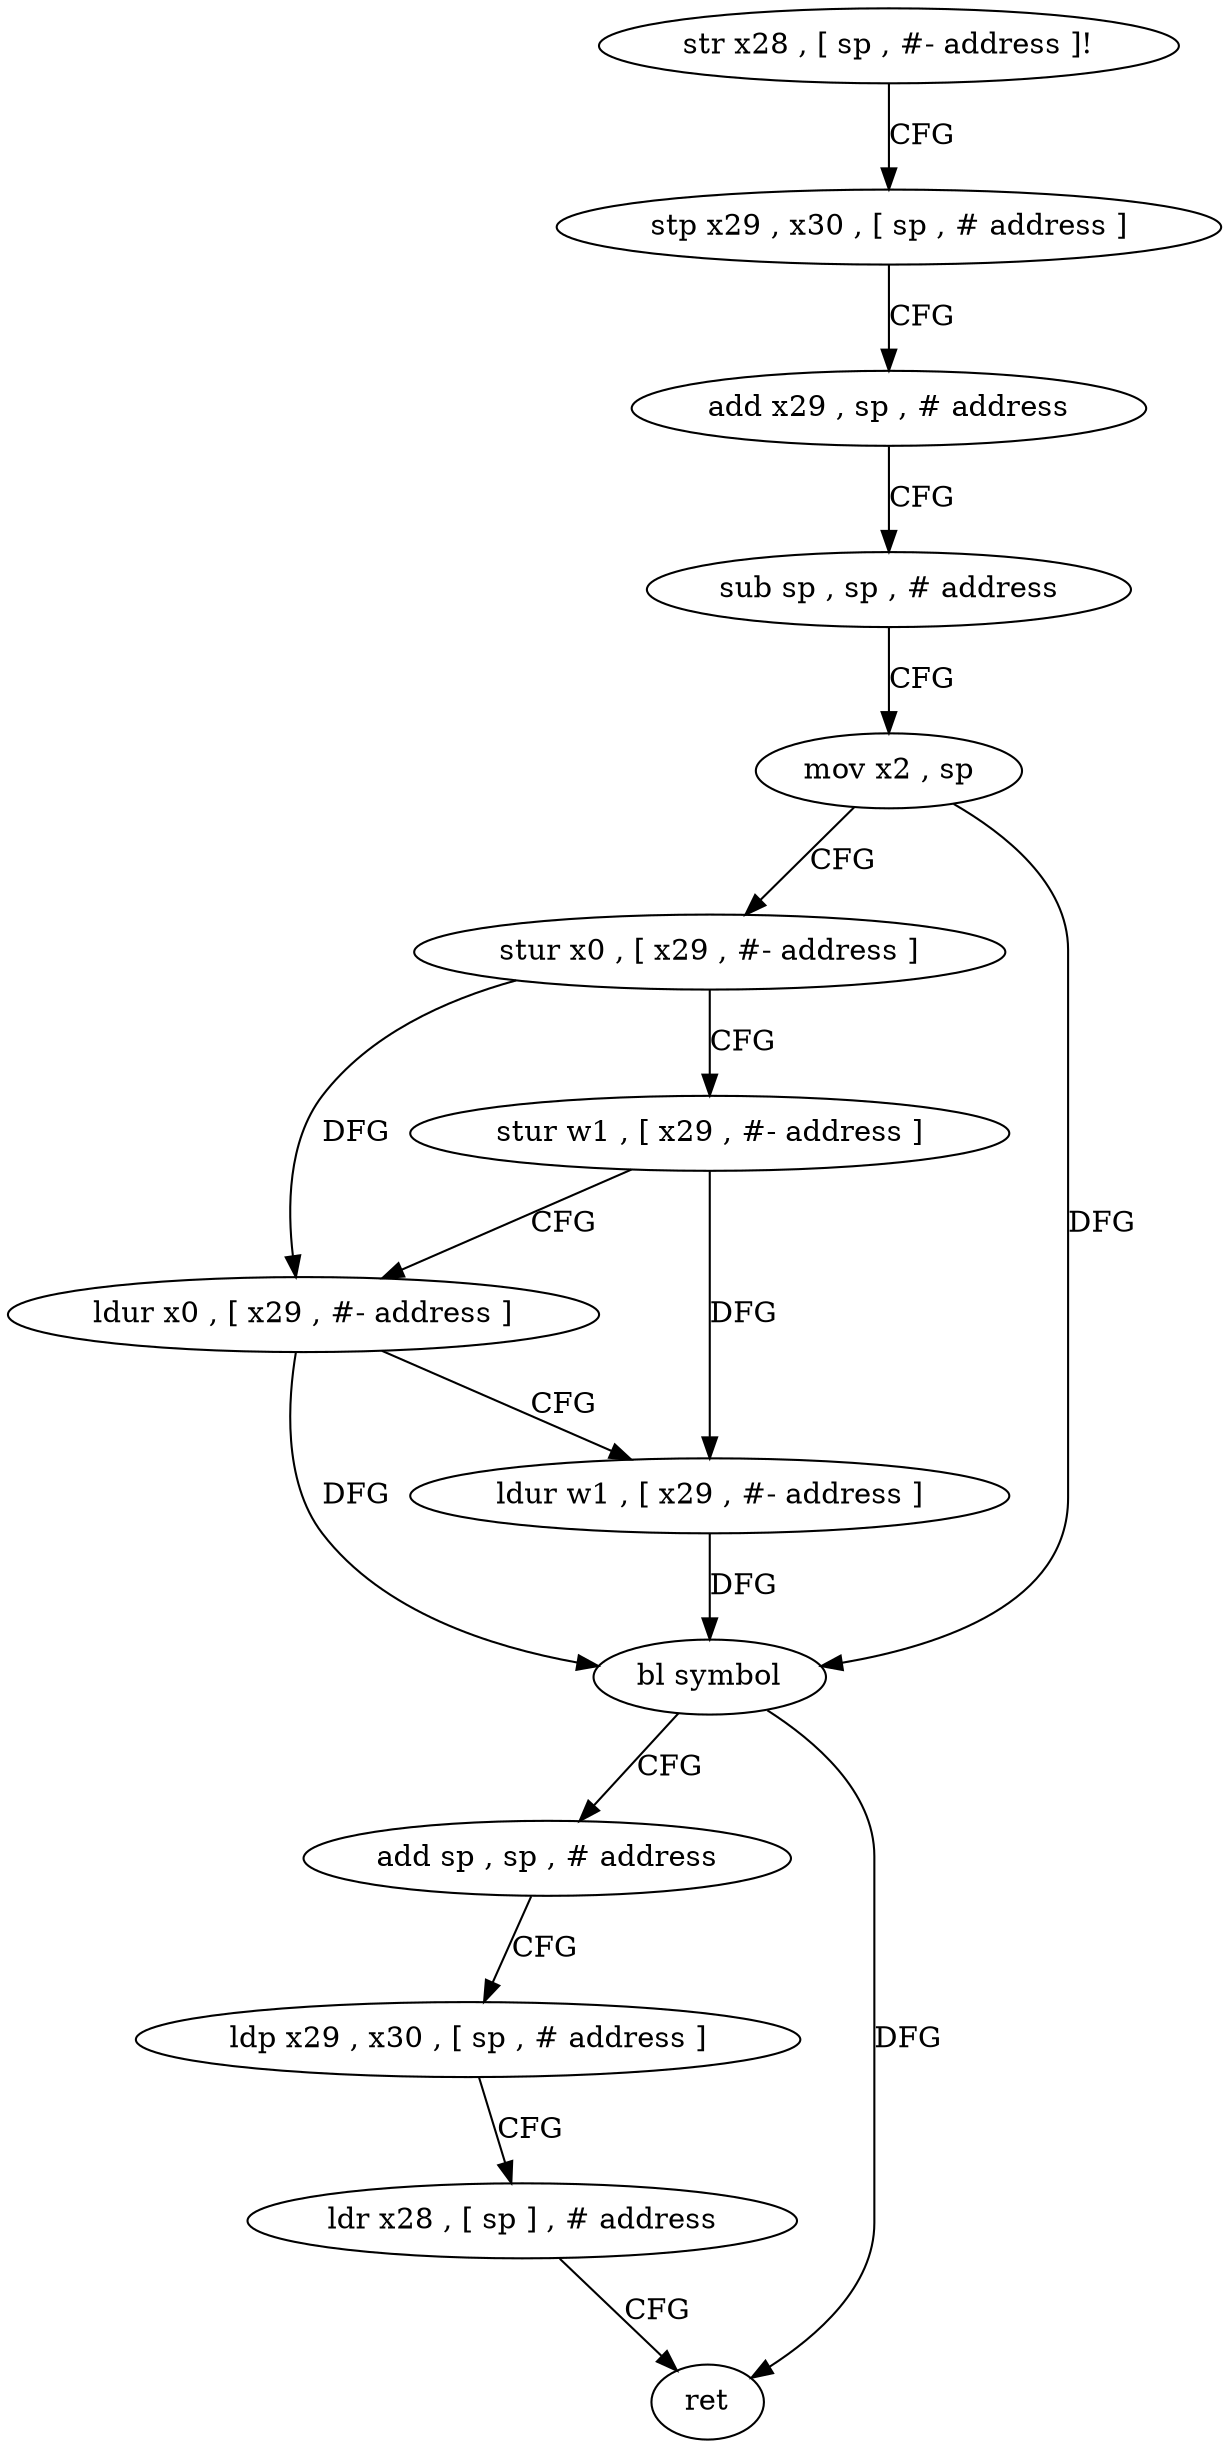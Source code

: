 digraph "func" {
"4257340" [label = "str x28 , [ sp , #- address ]!" ]
"4257344" [label = "stp x29 , x30 , [ sp , # address ]" ]
"4257348" [label = "add x29 , sp , # address" ]
"4257352" [label = "sub sp , sp , # address" ]
"4257356" [label = "mov x2 , sp" ]
"4257360" [label = "stur x0 , [ x29 , #- address ]" ]
"4257364" [label = "stur w1 , [ x29 , #- address ]" ]
"4257368" [label = "ldur x0 , [ x29 , #- address ]" ]
"4257372" [label = "ldur w1 , [ x29 , #- address ]" ]
"4257376" [label = "bl symbol" ]
"4257380" [label = "add sp , sp , # address" ]
"4257384" [label = "ldp x29 , x30 , [ sp , # address ]" ]
"4257388" [label = "ldr x28 , [ sp ] , # address" ]
"4257392" [label = "ret" ]
"4257340" -> "4257344" [ label = "CFG" ]
"4257344" -> "4257348" [ label = "CFG" ]
"4257348" -> "4257352" [ label = "CFG" ]
"4257352" -> "4257356" [ label = "CFG" ]
"4257356" -> "4257360" [ label = "CFG" ]
"4257356" -> "4257376" [ label = "DFG" ]
"4257360" -> "4257364" [ label = "CFG" ]
"4257360" -> "4257368" [ label = "DFG" ]
"4257364" -> "4257368" [ label = "CFG" ]
"4257364" -> "4257372" [ label = "DFG" ]
"4257368" -> "4257372" [ label = "CFG" ]
"4257368" -> "4257376" [ label = "DFG" ]
"4257372" -> "4257376" [ label = "DFG" ]
"4257376" -> "4257380" [ label = "CFG" ]
"4257376" -> "4257392" [ label = "DFG" ]
"4257380" -> "4257384" [ label = "CFG" ]
"4257384" -> "4257388" [ label = "CFG" ]
"4257388" -> "4257392" [ label = "CFG" ]
}
